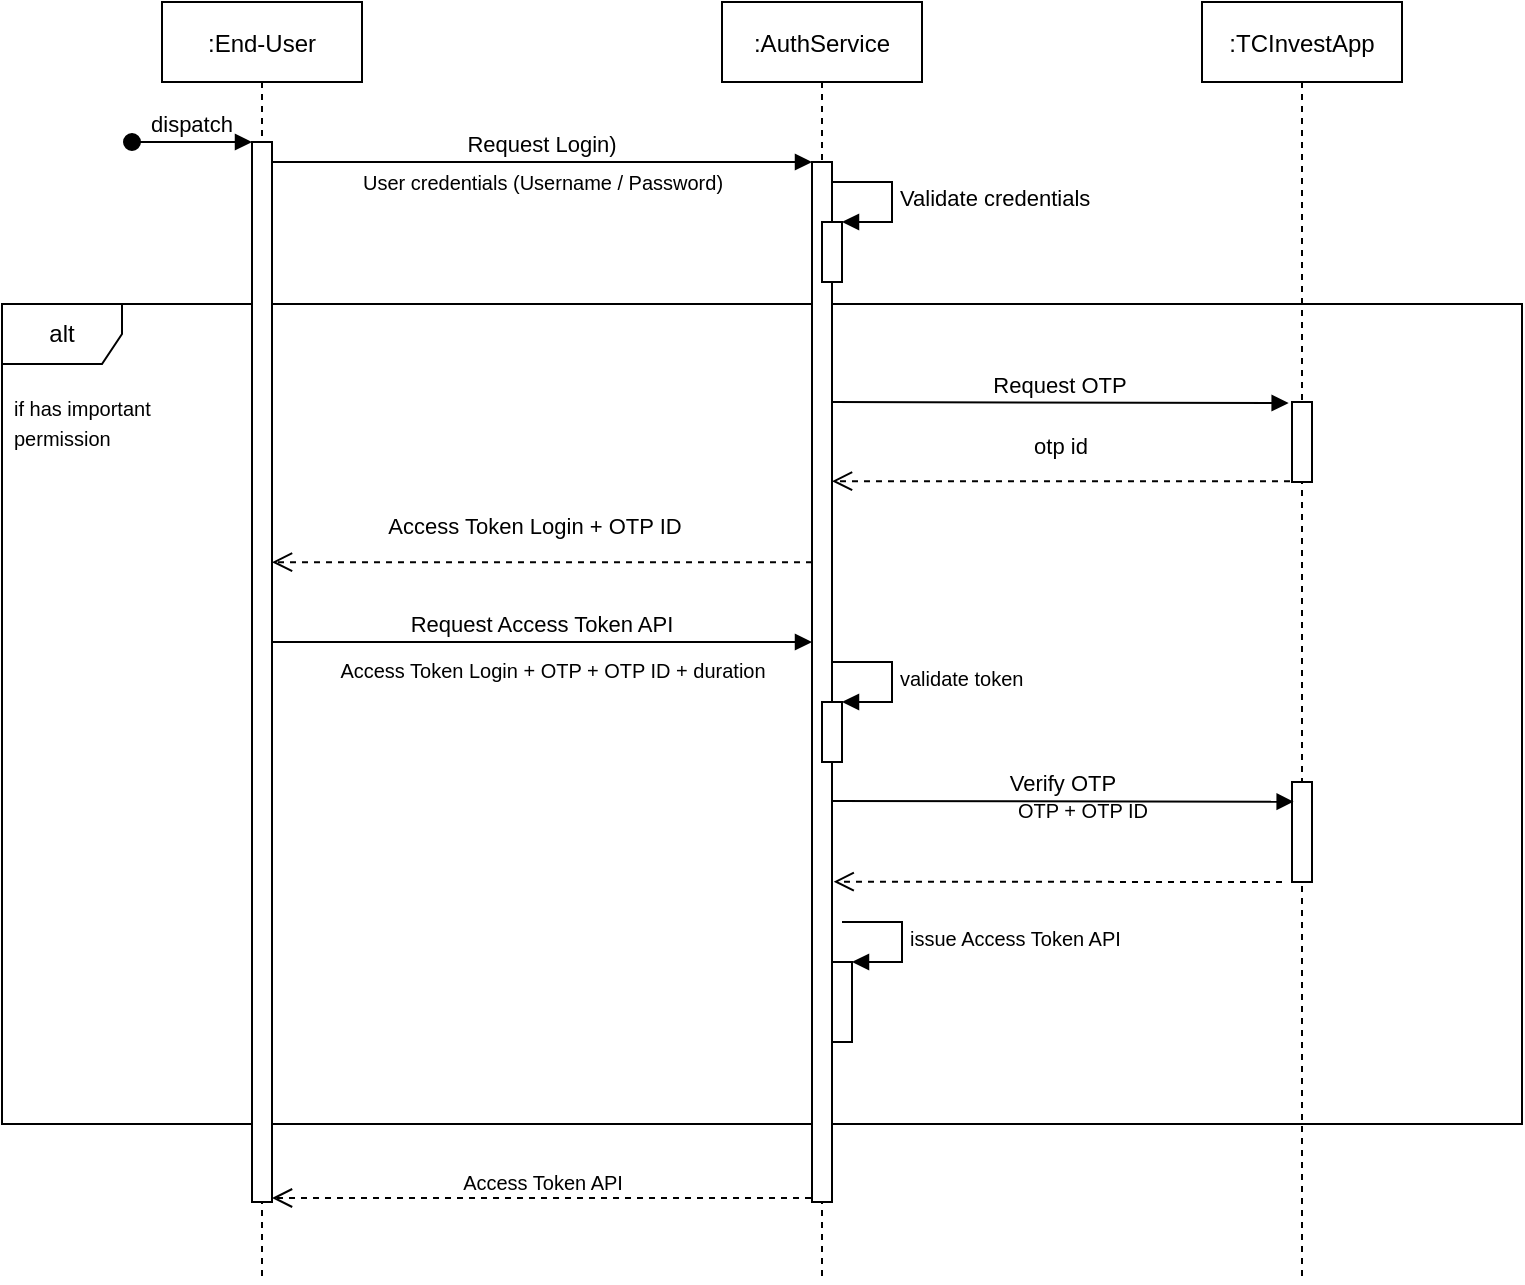 <mxfile version="18.0.2" type="github">
  <diagram id="kgpKYQtTHZ0yAKxKKP6v" name="Page-1">
    <mxGraphModel dx="1185" dy="616" grid="1" gridSize="10" guides="1" tooltips="1" connect="1" arrows="1" fold="1" page="1" pageScale="1" pageWidth="850" pageHeight="1100" math="0" shadow="0">
      <root>
        <mxCell id="0" />
        <mxCell id="1" parent="0" />
        <mxCell id="3nuBFxr9cyL0pnOWT2aG-1" value=":End-User" style="shape=umlLifeline;perimeter=lifelinePerimeter;container=1;collapsible=0;recursiveResize=0;rounded=0;shadow=0;strokeWidth=1;" parent="1" vertex="1">
          <mxGeometry x="120" y="80" width="100" height="640" as="geometry" />
        </mxCell>
        <mxCell id="vrLLMImg2jQ18DgA4Fgj-4" value="alt" style="shape=umlFrame;whiteSpace=wrap;html=1;" vertex="1" parent="3nuBFxr9cyL0pnOWT2aG-1">
          <mxGeometry x="-80" y="151" width="760" height="410" as="geometry" />
        </mxCell>
        <mxCell id="3nuBFxr9cyL0pnOWT2aG-2" value="" style="points=[];perimeter=orthogonalPerimeter;rounded=0;shadow=0;strokeWidth=1;" parent="3nuBFxr9cyL0pnOWT2aG-1" vertex="1">
          <mxGeometry x="45" y="70" width="10" height="530" as="geometry" />
        </mxCell>
        <mxCell id="3nuBFxr9cyL0pnOWT2aG-3" value="dispatch" style="verticalAlign=bottom;startArrow=oval;endArrow=block;startSize=8;shadow=0;strokeWidth=1;" parent="3nuBFxr9cyL0pnOWT2aG-1" target="3nuBFxr9cyL0pnOWT2aG-2" edge="1">
          <mxGeometry relative="1" as="geometry">
            <mxPoint x="-15" y="70" as="sourcePoint" />
          </mxGeometry>
        </mxCell>
        <mxCell id="vrLLMImg2jQ18DgA4Fgj-15" value="Access Token Login + OTP ID" style="html=1;verticalAlign=bottom;endArrow=open;dashed=1;endSize=8;rounded=0;exitX=0.5;exitY=0.992;exitDx=0;exitDy=0;exitPerimeter=0;" edge="1" parent="3nuBFxr9cyL0pnOWT2aG-1" target="3nuBFxr9cyL0pnOWT2aG-2">
          <mxGeometry x="0.035" y="-9" relative="1" as="geometry">
            <mxPoint x="325" y="280.1" as="sourcePoint" />
            <mxPoint x="90" y="280.0" as="targetPoint" />
            <mxPoint as="offset" />
          </mxGeometry>
        </mxCell>
        <mxCell id="vrLLMImg2jQ18DgA4Fgj-16" value="Request Access Token API" style="verticalAlign=bottom;endArrow=block;entryX=0;entryY=0;shadow=0;strokeWidth=1;" edge="1" parent="3nuBFxr9cyL0pnOWT2aG-1">
          <mxGeometry relative="1" as="geometry">
            <mxPoint x="55" y="320.0" as="sourcePoint" />
            <mxPoint x="325" y="320.0" as="targetPoint" />
          </mxGeometry>
        </mxCell>
        <mxCell id="vrLLMImg2jQ18DgA4Fgj-17" value="Access Token Login + OTP + OTP ID + duration" style="text;html=1;align=center;verticalAlign=middle;resizable=0;points=[];autosize=1;strokeColor=none;fillColor=none;fontSize=10;" vertex="1" parent="3nuBFxr9cyL0pnOWT2aG-1">
          <mxGeometry x="80" y="324" width="230" height="20" as="geometry" />
        </mxCell>
        <mxCell id="vrLLMImg2jQ18DgA4Fgj-25" value="" style="html=1;verticalAlign=bottom;endArrow=open;dashed=1;endSize=8;rounded=0;entryX=1.083;entryY=0.692;entryDx=0;entryDy=0;entryPerimeter=0;" edge="1" parent="3nuBFxr9cyL0pnOWT2aG-1" target="3nuBFxr9cyL0pnOWT2aG-6">
          <mxGeometry x="0.035" y="-9" relative="1" as="geometry">
            <mxPoint x="560" y="440" as="sourcePoint" />
            <mxPoint x="340" y="439" as="targetPoint" />
            <mxPoint as="offset" />
          </mxGeometry>
        </mxCell>
        <mxCell id="vrLLMImg2jQ18DgA4Fgj-28" value="Access Token API" style="text;html=1;align=center;verticalAlign=middle;resizable=0;points=[];autosize=1;strokeColor=none;fillColor=none;fontSize=10;" vertex="1" parent="3nuBFxr9cyL0pnOWT2aG-1">
          <mxGeometry x="140" y="580" width="100" height="20" as="geometry" />
        </mxCell>
        <mxCell id="3nuBFxr9cyL0pnOWT2aG-5" value=":AuthService" style="shape=umlLifeline;perimeter=lifelinePerimeter;container=1;collapsible=0;recursiveResize=0;rounded=0;shadow=0;strokeWidth=1;" parent="1" vertex="1">
          <mxGeometry x="400" y="80" width="100" height="640" as="geometry" />
        </mxCell>
        <mxCell id="3nuBFxr9cyL0pnOWT2aG-6" value="" style="points=[];perimeter=orthogonalPerimeter;rounded=0;shadow=0;strokeWidth=1;" parent="3nuBFxr9cyL0pnOWT2aG-5" vertex="1">
          <mxGeometry x="45" y="80" width="10" height="520" as="geometry" />
        </mxCell>
        <mxCell id="vrLLMImg2jQ18DgA4Fgj-1" value="" style="html=1;points=[];perimeter=orthogonalPerimeter;" vertex="1" parent="3nuBFxr9cyL0pnOWT2aG-5">
          <mxGeometry x="50" y="110" width="10" height="30" as="geometry" />
        </mxCell>
        <mxCell id="vrLLMImg2jQ18DgA4Fgj-2" value="Validate credentials" style="edgeStyle=orthogonalEdgeStyle;html=1;align=left;spacingLeft=2;endArrow=block;rounded=0;entryX=1;entryY=0;" edge="1" target="vrLLMImg2jQ18DgA4Fgj-1" parent="3nuBFxr9cyL0pnOWT2aG-5">
          <mxGeometry relative="1" as="geometry">
            <mxPoint x="55" y="90" as="sourcePoint" />
            <Array as="points">
              <mxPoint x="85" y="90" />
            </Array>
          </mxGeometry>
        </mxCell>
        <mxCell id="vrLLMImg2jQ18DgA4Fgj-12" value="Request OTP" style="verticalAlign=bottom;endArrow=block;shadow=0;strokeWidth=1;entryX=-0.167;entryY=0.013;entryDx=0;entryDy=0;entryPerimeter=0;" edge="1" parent="3nuBFxr9cyL0pnOWT2aG-5" target="vrLLMImg2jQ18DgA4Fgj-6">
          <mxGeometry relative="1" as="geometry">
            <mxPoint x="55" y="200" as="sourcePoint" />
            <mxPoint x="280" y="200" as="targetPoint" />
          </mxGeometry>
        </mxCell>
        <mxCell id="vrLLMImg2jQ18DgA4Fgj-13" value="otp id" style="html=1;verticalAlign=bottom;endArrow=open;dashed=1;endSize=8;rounded=0;exitX=0.5;exitY=0.992;exitDx=0;exitDy=0;exitPerimeter=0;" edge="1" parent="3nuBFxr9cyL0pnOWT2aG-5" source="vrLLMImg2jQ18DgA4Fgj-6">
          <mxGeometry x="0.035" y="-9" relative="1" as="geometry">
            <mxPoint x="315" y="240.0" as="sourcePoint" />
            <mxPoint x="55" y="239.58" as="targetPoint" />
            <mxPoint as="offset" />
          </mxGeometry>
        </mxCell>
        <mxCell id="vrLLMImg2jQ18DgA4Fgj-19" value="" style="html=1;points=[];perimeter=orthogonalPerimeter;fontSize=10;" vertex="1" parent="3nuBFxr9cyL0pnOWT2aG-5">
          <mxGeometry x="50" y="350" width="10" height="30" as="geometry" />
        </mxCell>
        <mxCell id="vrLLMImg2jQ18DgA4Fgj-20" value="validate token" style="edgeStyle=orthogonalEdgeStyle;html=1;align=left;spacingLeft=2;endArrow=block;rounded=0;entryX=1;entryY=0;fontSize=10;" edge="1" target="vrLLMImg2jQ18DgA4Fgj-19" parent="3nuBFxr9cyL0pnOWT2aG-5">
          <mxGeometry relative="1" as="geometry">
            <mxPoint x="55" y="330" as="sourcePoint" />
            <Array as="points">
              <mxPoint x="85" y="330" />
            </Array>
          </mxGeometry>
        </mxCell>
        <mxCell id="vrLLMImg2jQ18DgA4Fgj-29" value="" style="html=1;points=[];perimeter=orthogonalPerimeter;fontSize=10;" vertex="1" parent="3nuBFxr9cyL0pnOWT2aG-5">
          <mxGeometry x="55" y="480" width="10" height="40" as="geometry" />
        </mxCell>
        <mxCell id="vrLLMImg2jQ18DgA4Fgj-30" value="issue Access Token API" style="edgeStyle=orthogonalEdgeStyle;html=1;align=left;spacingLeft=2;endArrow=block;rounded=0;entryX=1;entryY=0;fontSize=10;" edge="1" target="vrLLMImg2jQ18DgA4Fgj-29" parent="3nuBFxr9cyL0pnOWT2aG-5">
          <mxGeometry relative="1" as="geometry">
            <mxPoint x="60" y="460" as="sourcePoint" />
            <Array as="points">
              <mxPoint x="90" y="460" />
            </Array>
          </mxGeometry>
        </mxCell>
        <mxCell id="3nuBFxr9cyL0pnOWT2aG-8" value="Request Login)" style="verticalAlign=bottom;endArrow=block;entryX=0;entryY=0;shadow=0;strokeWidth=1;" parent="1" source="3nuBFxr9cyL0pnOWT2aG-2" target="3nuBFxr9cyL0pnOWT2aG-6" edge="1">
          <mxGeometry relative="1" as="geometry">
            <mxPoint x="275" y="160" as="sourcePoint" />
          </mxGeometry>
        </mxCell>
        <mxCell id="vrLLMImg2jQ18DgA4Fgj-5" value=":TCInvestApp" style="shape=umlLifeline;perimeter=lifelinePerimeter;container=1;collapsible=0;recursiveResize=0;rounded=0;shadow=0;strokeWidth=1;" vertex="1" parent="1">
          <mxGeometry x="640" y="80" width="100" height="640" as="geometry" />
        </mxCell>
        <mxCell id="vrLLMImg2jQ18DgA4Fgj-6" value="" style="points=[];perimeter=orthogonalPerimeter;rounded=0;shadow=0;strokeWidth=1;" vertex="1" parent="vrLLMImg2jQ18DgA4Fgj-5">
          <mxGeometry x="45" y="200" width="10" height="40" as="geometry" />
        </mxCell>
        <mxCell id="vrLLMImg2jQ18DgA4Fgj-24" value="" style="points=[];perimeter=orthogonalPerimeter;rounded=0;shadow=0;strokeWidth=1;" vertex="1" parent="vrLLMImg2jQ18DgA4Fgj-5">
          <mxGeometry x="45" y="390" width="10" height="50" as="geometry" />
        </mxCell>
        <mxCell id="vrLLMImg2jQ18DgA4Fgj-21" value="User credentials (Username / Password)" style="text;html=1;align=center;verticalAlign=middle;resizable=0;points=[];autosize=1;strokeColor=none;fillColor=none;fontSize=10;" vertex="1" parent="1">
          <mxGeometry x="210" y="160" width="200" height="20" as="geometry" />
        </mxCell>
        <mxCell id="vrLLMImg2jQ18DgA4Fgj-22" value="Verify OTP" style="verticalAlign=bottom;endArrow=block;shadow=0;strokeWidth=1;entryX=0.083;entryY=0.197;entryDx=0;entryDy=0;entryPerimeter=0;" edge="1" parent="1" target="vrLLMImg2jQ18DgA4Fgj-24">
          <mxGeometry relative="1" as="geometry">
            <mxPoint x="455" y="479.52" as="sourcePoint" />
            <mxPoint x="680" y="480" as="targetPoint" />
          </mxGeometry>
        </mxCell>
        <mxCell id="vrLLMImg2jQ18DgA4Fgj-26" value="" style="html=1;verticalAlign=bottom;endArrow=open;dashed=1;endSize=8;rounded=0;" edge="1" parent="1">
          <mxGeometry x="0.035" y="-9" relative="1" as="geometry">
            <mxPoint x="444.5" y="678" as="sourcePoint" />
            <mxPoint x="175" y="678" as="targetPoint" />
            <mxPoint as="offset" />
          </mxGeometry>
        </mxCell>
        <mxCell id="vrLLMImg2jQ18DgA4Fgj-23" value="OTP + OTP ID" style="text;html=1;align=center;verticalAlign=middle;resizable=0;points=[];autosize=1;strokeColor=none;fillColor=none;fontSize=10;" vertex="1" parent="1">
          <mxGeometry x="540" y="474" width="80" height="20" as="geometry" />
        </mxCell>
        <mxCell id="vrLLMImg2jQ18DgA4Fgj-11" value="&lt;font style=&quot;font-size: 10px;&quot;&gt;if has important&lt;br&gt;permission&lt;/font&gt;" style="text;html=1;align=left;verticalAlign=middle;resizable=0;points=[];autosize=1;strokeColor=none;fillColor=none;" vertex="1" parent="1">
          <mxGeometry x="44" y="270" width="80" height="40" as="geometry" />
        </mxCell>
      </root>
    </mxGraphModel>
  </diagram>
</mxfile>
